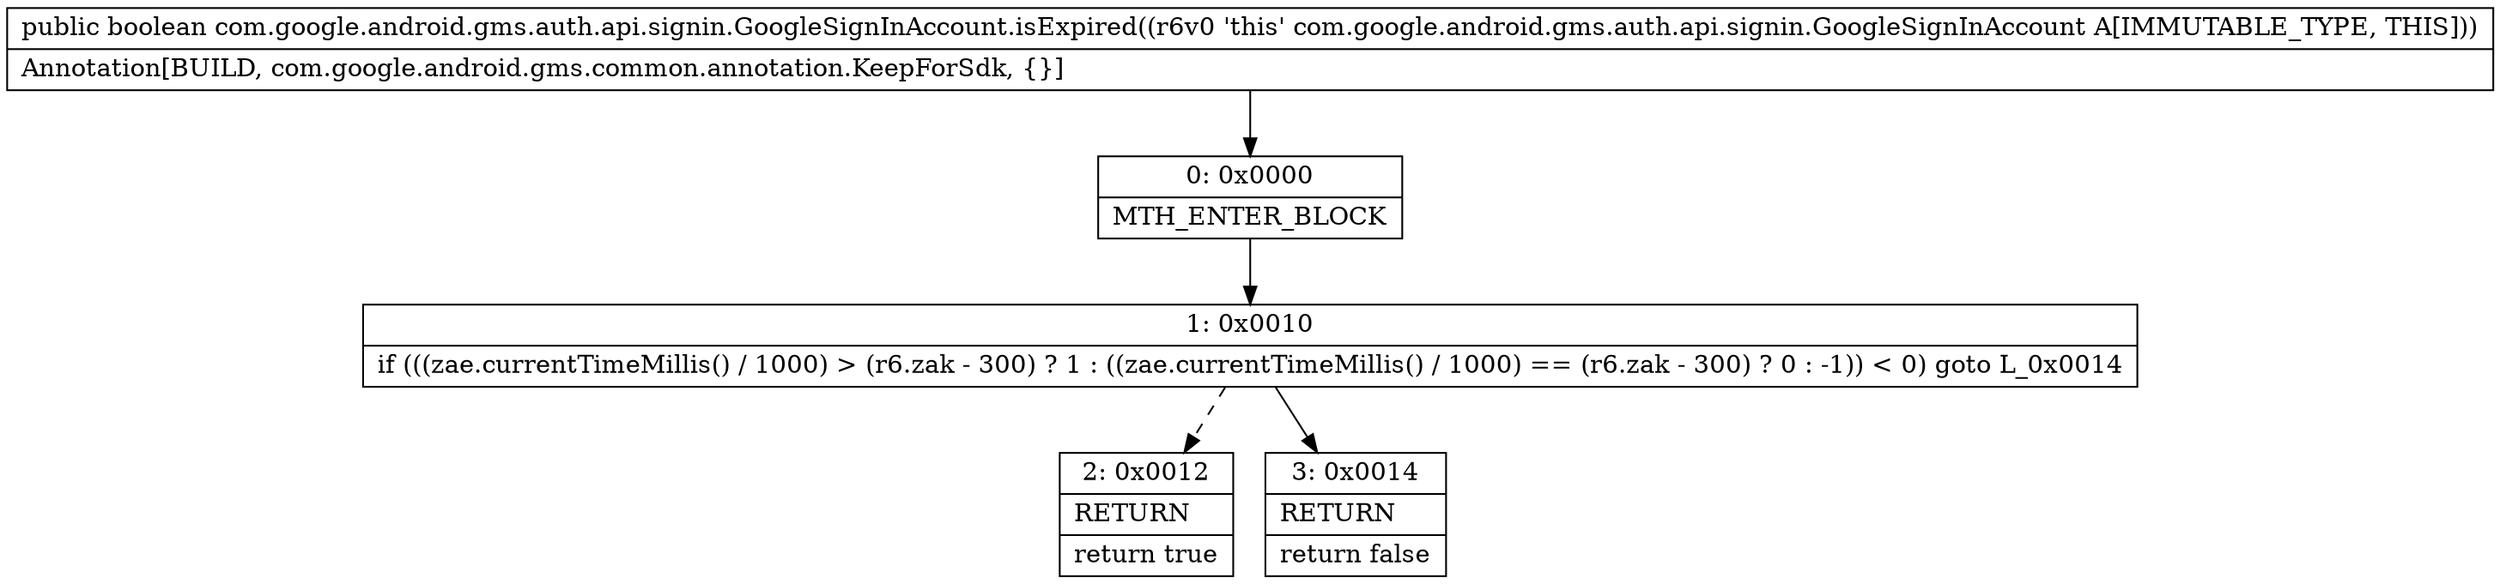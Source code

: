 digraph "CFG forcom.google.android.gms.auth.api.signin.GoogleSignInAccount.isExpired()Z" {
Node_0 [shape=record,label="{0\:\ 0x0000|MTH_ENTER_BLOCK\l}"];
Node_1 [shape=record,label="{1\:\ 0x0010|if (((zae.currentTimeMillis() \/ 1000) \> (r6.zak \- 300) ? 1 : ((zae.currentTimeMillis() \/ 1000) == (r6.zak \- 300) ? 0 : \-1)) \< 0) goto L_0x0014\l}"];
Node_2 [shape=record,label="{2\:\ 0x0012|RETURN\l|return true\l}"];
Node_3 [shape=record,label="{3\:\ 0x0014|RETURN\l|return false\l}"];
MethodNode[shape=record,label="{public boolean com.google.android.gms.auth.api.signin.GoogleSignInAccount.isExpired((r6v0 'this' com.google.android.gms.auth.api.signin.GoogleSignInAccount A[IMMUTABLE_TYPE, THIS]))  | Annotation[BUILD, com.google.android.gms.common.annotation.KeepForSdk, \{\}]\l}"];
MethodNode -> Node_0;
Node_0 -> Node_1;
Node_1 -> Node_2[style=dashed];
Node_1 -> Node_3;
}


